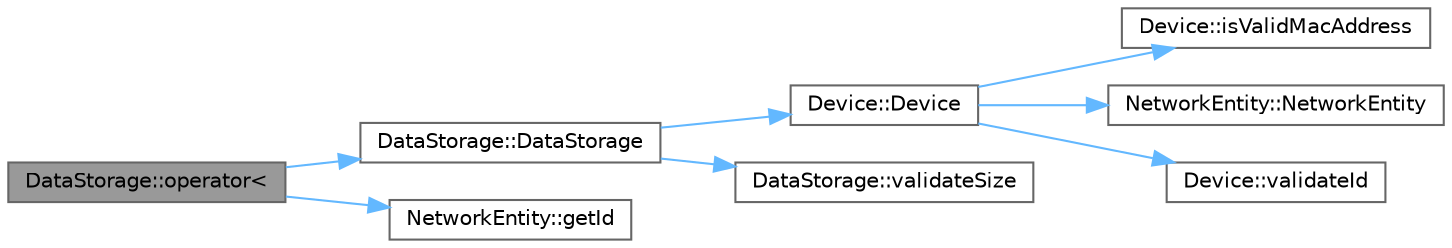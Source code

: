 digraph "DataStorage::operator&lt;"
{
 // LATEX_PDF_SIZE
  bgcolor="transparent";
  edge [fontname=Helvetica,fontsize=10,labelfontname=Helvetica,labelfontsize=10];
  node [fontname=Helvetica,fontsize=10,shape=box,height=0.2,width=0.4];
  rankdir="LR";
  Node1 [id="Node000001",label="DataStorage::operator\<",height=0.2,width=0.4,color="gray40", fillcolor="grey60", style="filled", fontcolor="black",tooltip="Оператор \"меньше\" для сравнения хранилищ по идентификатору."];
  Node1 -> Node2 [id="edge1_Node000001_Node000002",color="steelblue1",style="solid",tooltip=" "];
  Node2 [id="Node000002",label="DataStorage::DataStorage",height=0.2,width=0.4,color="grey40", fillcolor="white", style="filled",URL="$class_data_storage.html#a4297941d93bfe90bb6be1fea50e55680",tooltip="Конструктор класса DataStorage."];
  Node2 -> Node3 [id="edge2_Node000002_Node000003",color="steelblue1",style="solid",tooltip=" "];
  Node3 [id="Node000003",label="Device::Device",height=0.2,width=0.4,color="grey40", fillcolor="white", style="filled",URL="$class_device.html#a1927d7e644fbb38e3de008d4ba826c0b",tooltip="Конструктор базового класса Device."];
  Node3 -> Node4 [id="edge3_Node000003_Node000004",color="steelblue1",style="solid",tooltip=" "];
  Node4 [id="Node000004",label="Device::isValidMacAddress",height=0.2,width=0.4,color="grey40", fillcolor="white", style="filled",URL="$class_device.html#a0916b594b81f03040fdfcb02631a2fb9",tooltip="Проверяет валидность MAC-адреса."];
  Node3 -> Node5 [id="edge4_Node000003_Node000005",color="steelblue1",style="solid",tooltip=" "];
  Node5 [id="Node000005",label="NetworkEntity::NetworkEntity",height=0.2,width=0.4,color="grey40", fillcolor="white", style="filled",URL="$class_network_entity.html#a79cc1ce37d7a9dfbca79f4112785c17e",tooltip="Конструктор базового класса NetworkEntity."];
  Node3 -> Node6 [id="edge5_Node000003_Node000006",color="steelblue1",style="solid",tooltip=" "];
  Node6 [id="Node000006",label="Device::validateId",height=0.2,width=0.4,color="grey40", fillcolor="white", style="filled",URL="$class_device.html#a42390883982aef1600a3b271704c7c2c",tooltip="Проверяет валидность идентификатора устройства."];
  Node2 -> Node7 [id="edge6_Node000002_Node000007",color="steelblue1",style="solid",tooltip=" "];
  Node7 [id="Node000007",label="DataStorage::validateSize",height=0.2,width=0.4,color="grey40", fillcolor="white", style="filled",URL="$class_data_storage.html#a62ba1dca89ae6f0e606fd787279b50cc",tooltip="Проверяет валидность размера хранилища."];
  Node1 -> Node8 [id="edge7_Node000001_Node000008",color="steelblue1",style="solid",tooltip=" "];
  Node8 [id="Node000008",label="NetworkEntity::getId",height=0.2,width=0.4,color="grey40", fillcolor="white", style="filled",URL="$class_network_entity.html#aebf4ef347e0f3355bc969520eecb100a",tooltip="Возвращает идентификатор сущности."];
}
